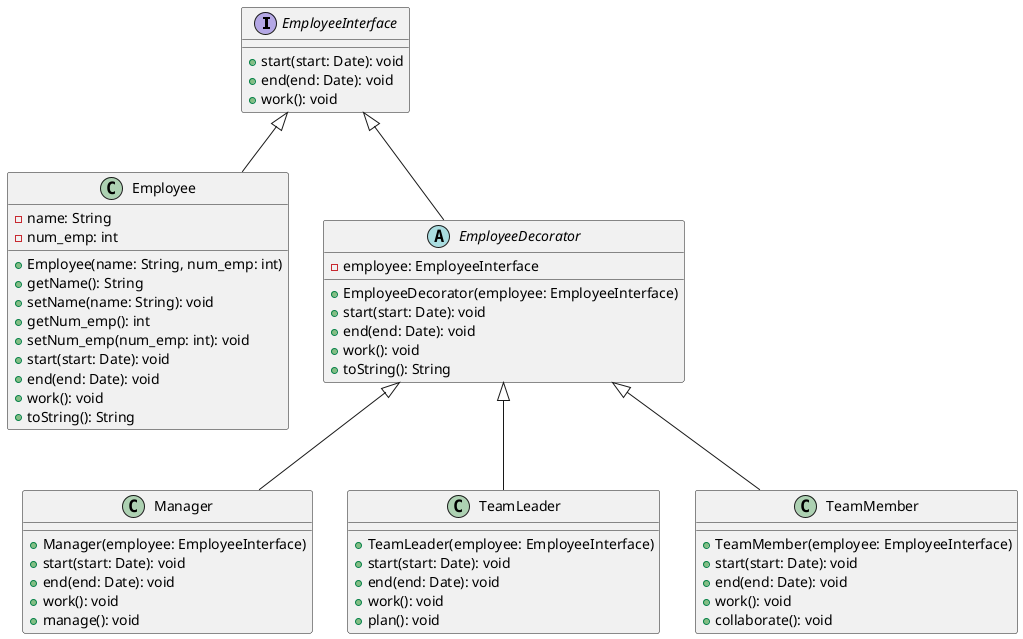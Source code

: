 @startuml

interface EmployeeInterface {
    + start(start: Date): void
    + end(end: Date): void
    + work(): void
}

class Employee {
    - name: String
    - num_emp: int
    + Employee(name: String, num_emp: int)
    + getName(): String
    + setName(name: String): void
    + getNum_emp(): int
    + setNum_emp(num_emp: int): void
    + start(start: Date): void
    + end(end: Date): void
    + work(): void
    + toString(): String
}

abstract class EmployeeDecorator {
    - employee: EmployeeInterface
    + EmployeeDecorator(employee: EmployeeInterface)
    + start(start: Date): void
    + end(end: Date): void
    + work(): void
    + toString(): String
}

class Manager {
    + Manager(employee: EmployeeInterface)
    + start(start: Date): void
    + end(end: Date): void
    + work(): void
    + manage(): void
}

class TeamLeader {
    + TeamLeader(employee: EmployeeInterface)
    + start(start: Date): void
    + end(end: Date): void
    + work(): void
    + plan(): void
}

class TeamMember {
    + TeamMember(employee: EmployeeInterface)
    + start(start: Date): void
    + end(end: Date): void
    + work(): void
    + collaborate(): void
}

EmployeeInterface <|-- Employee
EmployeeInterface <|-- EmployeeDecorator
EmployeeDecorator <|-- Manager
EmployeeDecorator <|-- TeamLeader
EmployeeDecorator <|-- TeamMember

@enduml

